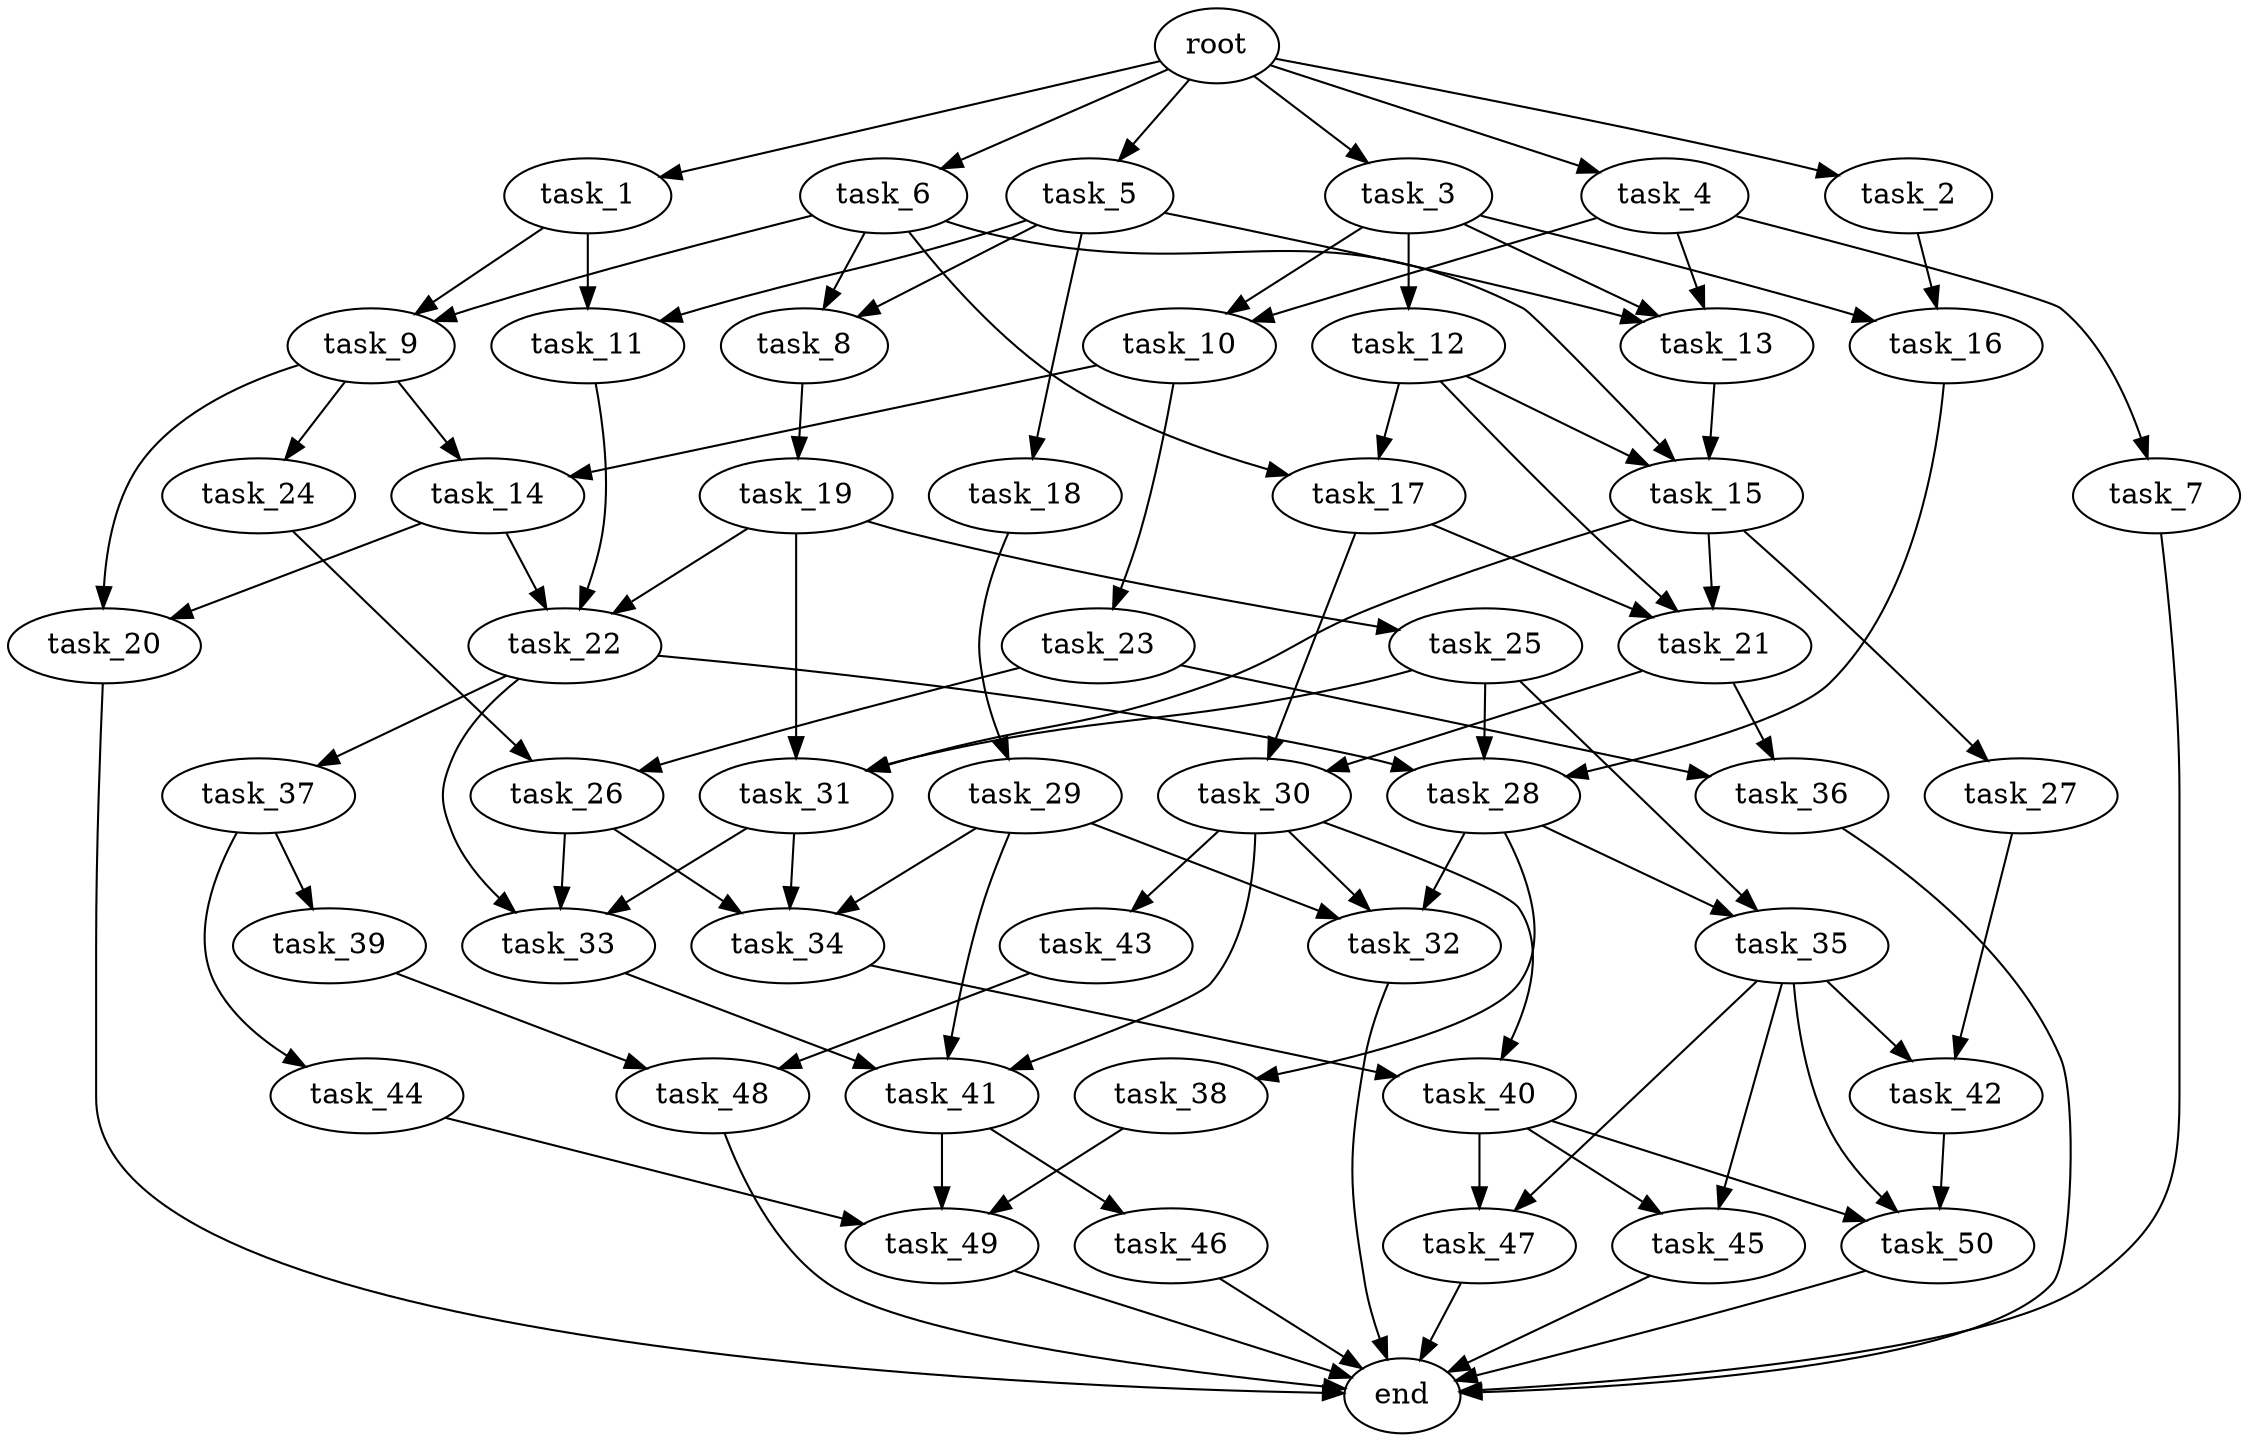 digraph G {
  root [size="0.000000e+00"];
  task_1 [size="7.589606e+09"];
  task_2 [size="9.990948e+09"];
  task_3 [size="4.615003e+09"];
  task_4 [size="7.752979e+09"];
  task_5 [size="2.579846e+09"];
  task_6 [size="7.606218e+09"];
  task_7 [size="7.324675e+09"];
  task_8 [size="2.271776e+09"];
  task_9 [size="8.663272e+08"];
  task_10 [size="5.149890e+09"];
  task_11 [size="1.467232e+09"];
  task_12 [size="1.485707e+09"];
  task_13 [size="4.650378e+09"];
  task_14 [size="7.446572e+09"];
  task_15 [size="3.681592e+09"];
  task_16 [size="1.252319e+09"];
  task_17 [size="7.081194e+09"];
  task_18 [size="2.001857e+09"];
  task_19 [size="7.600803e+09"];
  task_20 [size="5.747984e+09"];
  task_21 [size="9.834461e+09"];
  task_22 [size="6.194259e+08"];
  task_23 [size="7.985736e+09"];
  task_24 [size="8.405783e+09"];
  task_25 [size="8.797529e+09"];
  task_26 [size="3.995005e+09"];
  task_27 [size="9.241572e+09"];
  task_28 [size="4.082538e+09"];
  task_29 [size="9.307105e+09"];
  task_30 [size="1.942031e+09"];
  task_31 [size="4.926177e+09"];
  task_32 [size="2.306251e+09"];
  task_33 [size="9.929101e+09"];
  task_34 [size="1.296055e+09"];
  task_35 [size="5.328369e+09"];
  task_36 [size="3.550169e+09"];
  task_37 [size="4.003068e+09"];
  task_38 [size="7.733532e+09"];
  task_39 [size="7.708010e+09"];
  task_40 [size="2.309547e+09"];
  task_41 [size="1.398989e+09"];
  task_42 [size="7.865445e+09"];
  task_43 [size="8.548760e+09"];
  task_44 [size="2.191942e+09"];
  task_45 [size="6.742020e+09"];
  task_46 [size="1.863199e+09"];
  task_47 [size="7.509401e+09"];
  task_48 [size="2.079769e+09"];
  task_49 [size="3.544151e+08"];
  task_50 [size="8.099321e+09"];
  end [size="0.000000e+00"];

  root -> task_1 [size="1.000000e-12"];
  root -> task_2 [size="1.000000e-12"];
  root -> task_3 [size="1.000000e-12"];
  root -> task_4 [size="1.000000e-12"];
  root -> task_5 [size="1.000000e-12"];
  root -> task_6 [size="1.000000e-12"];
  task_1 -> task_9 [size="4.331636e+07"];
  task_1 -> task_11 [size="7.336158e+07"];
  task_2 -> task_16 [size="6.261593e+07"];
  task_3 -> task_10 [size="2.574945e+08"];
  task_3 -> task_12 [size="1.485707e+08"];
  task_3 -> task_13 [size="1.550126e+08"];
  task_3 -> task_16 [size="6.261593e+07"];
  task_4 -> task_7 [size="7.324675e+08"];
  task_4 -> task_10 [size="2.574945e+08"];
  task_4 -> task_13 [size="1.550126e+08"];
  task_5 -> task_8 [size="1.135888e+08"];
  task_5 -> task_11 [size="7.336158e+07"];
  task_5 -> task_13 [size="1.550126e+08"];
  task_5 -> task_18 [size="2.001857e+08"];
  task_6 -> task_8 [size="1.135888e+08"];
  task_6 -> task_9 [size="4.331636e+07"];
  task_6 -> task_15 [size="1.227197e+08"];
  task_6 -> task_17 [size="3.540597e+08"];
  task_7 -> end [size="1.000000e-12"];
  task_8 -> task_19 [size="7.600803e+08"];
  task_9 -> task_14 [size="3.723286e+08"];
  task_9 -> task_20 [size="2.873992e+08"];
  task_9 -> task_24 [size="8.405783e+08"];
  task_10 -> task_14 [size="3.723286e+08"];
  task_10 -> task_23 [size="7.985736e+08"];
  task_11 -> task_22 [size="2.064753e+07"];
  task_12 -> task_15 [size="1.227197e+08"];
  task_12 -> task_17 [size="3.540597e+08"];
  task_12 -> task_21 [size="3.278154e+08"];
  task_13 -> task_15 [size="1.227197e+08"];
  task_14 -> task_20 [size="2.873992e+08"];
  task_14 -> task_22 [size="2.064753e+07"];
  task_15 -> task_21 [size="3.278154e+08"];
  task_15 -> task_27 [size="9.241572e+08"];
  task_15 -> task_31 [size="1.642059e+08"];
  task_16 -> task_28 [size="1.360846e+08"];
  task_17 -> task_21 [size="3.278154e+08"];
  task_17 -> task_30 [size="9.710156e+07"];
  task_18 -> task_29 [size="9.307105e+08"];
  task_19 -> task_22 [size="2.064753e+07"];
  task_19 -> task_25 [size="8.797529e+08"];
  task_19 -> task_31 [size="1.642059e+08"];
  task_20 -> end [size="1.000000e-12"];
  task_21 -> task_30 [size="9.710156e+07"];
  task_21 -> task_36 [size="1.775085e+08"];
  task_22 -> task_28 [size="1.360846e+08"];
  task_22 -> task_33 [size="3.309700e+08"];
  task_22 -> task_37 [size="4.003068e+08"];
  task_23 -> task_26 [size="1.997502e+08"];
  task_23 -> task_36 [size="1.775085e+08"];
  task_24 -> task_26 [size="1.997502e+08"];
  task_25 -> task_28 [size="1.360846e+08"];
  task_25 -> task_31 [size="1.642059e+08"];
  task_25 -> task_35 [size="2.664185e+08"];
  task_26 -> task_33 [size="3.309700e+08"];
  task_26 -> task_34 [size="4.320184e+07"];
  task_27 -> task_42 [size="3.932722e+08"];
  task_28 -> task_32 [size="7.687504e+07"];
  task_28 -> task_35 [size="2.664185e+08"];
  task_28 -> task_38 [size="7.733532e+08"];
  task_29 -> task_32 [size="7.687504e+07"];
  task_29 -> task_34 [size="4.320184e+07"];
  task_29 -> task_41 [size="4.663296e+07"];
  task_30 -> task_32 [size="7.687504e+07"];
  task_30 -> task_40 [size="1.154774e+08"];
  task_30 -> task_41 [size="4.663296e+07"];
  task_30 -> task_43 [size="8.548760e+08"];
  task_31 -> task_33 [size="3.309700e+08"];
  task_31 -> task_34 [size="4.320184e+07"];
  task_32 -> end [size="1.000000e-12"];
  task_33 -> task_41 [size="4.663296e+07"];
  task_34 -> task_40 [size="1.154774e+08"];
  task_35 -> task_42 [size="3.932722e+08"];
  task_35 -> task_45 [size="3.371010e+08"];
  task_35 -> task_47 [size="3.754701e+08"];
  task_35 -> task_50 [size="2.699774e+08"];
  task_36 -> end [size="1.000000e-12"];
  task_37 -> task_39 [size="7.708010e+08"];
  task_37 -> task_44 [size="2.191942e+08"];
  task_38 -> task_49 [size="1.181384e+07"];
  task_39 -> task_48 [size="1.039884e+08"];
  task_40 -> task_45 [size="3.371010e+08"];
  task_40 -> task_47 [size="3.754701e+08"];
  task_40 -> task_50 [size="2.699774e+08"];
  task_41 -> task_46 [size="1.863199e+08"];
  task_41 -> task_49 [size="1.181384e+07"];
  task_42 -> task_50 [size="2.699774e+08"];
  task_43 -> task_48 [size="1.039884e+08"];
  task_44 -> task_49 [size="1.181384e+07"];
  task_45 -> end [size="1.000000e-12"];
  task_46 -> end [size="1.000000e-12"];
  task_47 -> end [size="1.000000e-12"];
  task_48 -> end [size="1.000000e-12"];
  task_49 -> end [size="1.000000e-12"];
  task_50 -> end [size="1.000000e-12"];
}
